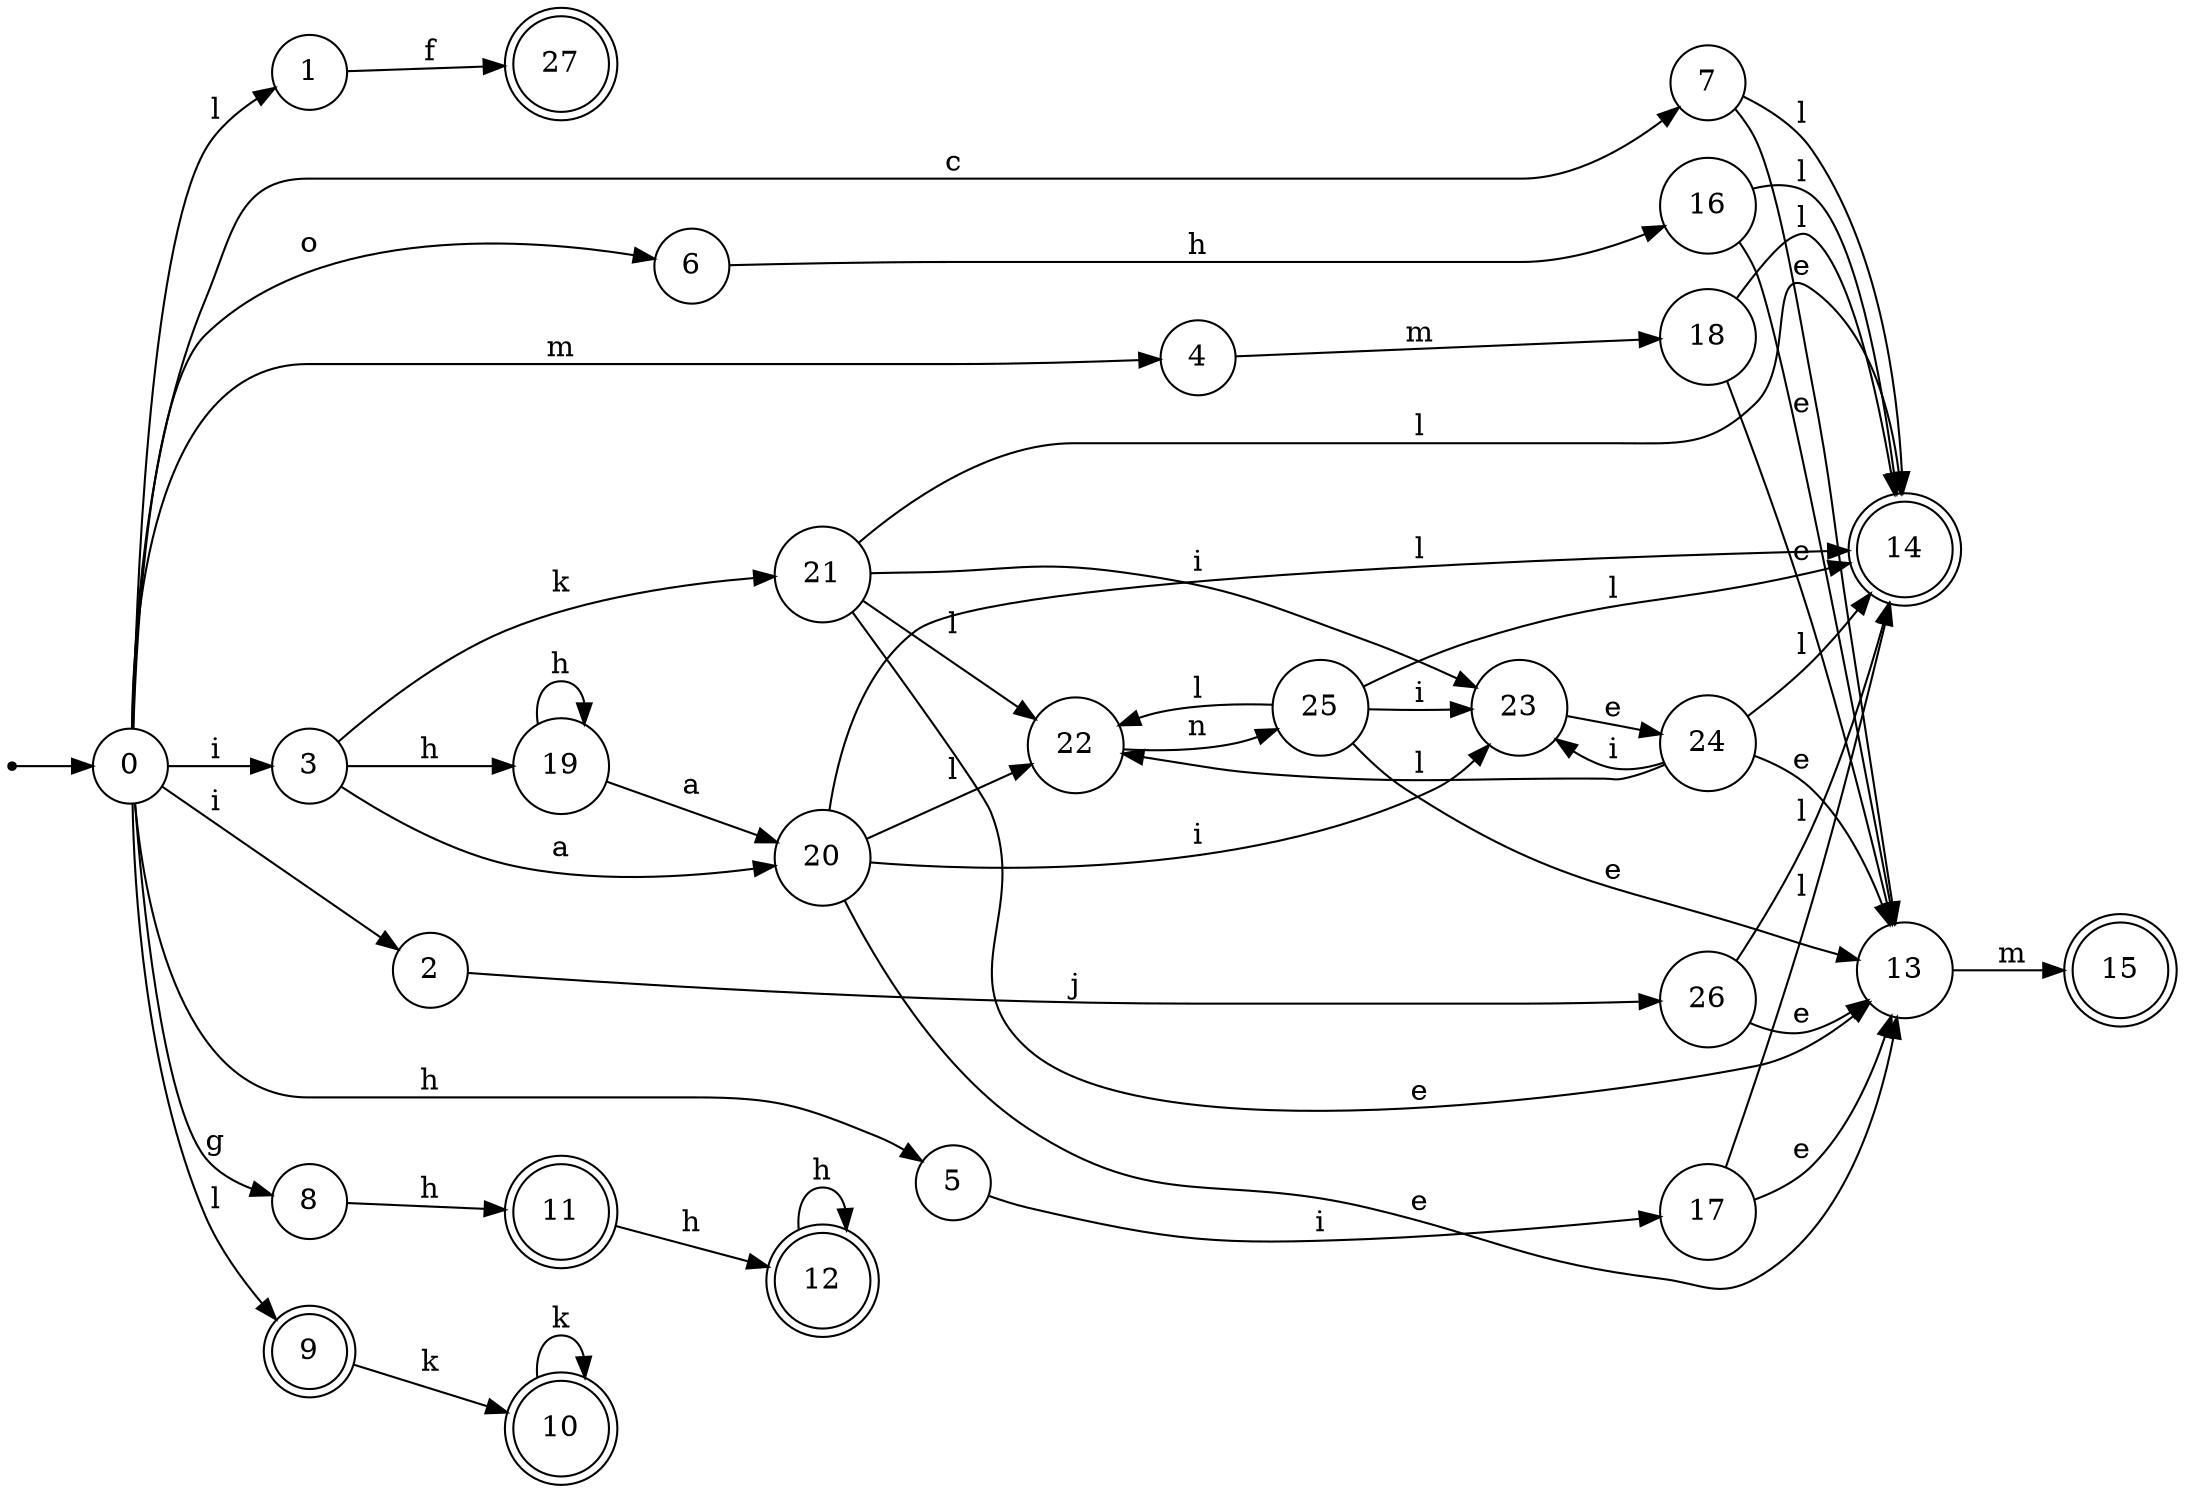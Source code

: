 digraph finite_state_machine {
rankdir=LR;
size="20,20";
node [shape = point]; "dummy0"
node [shape = circle]; "0";
"dummy0" -> "0";
node [shape = circle]; "1";
node [shape = circle]; "2";
node [shape = circle]; "3";
node [shape = circle]; "4";
node [shape = circle]; "5";
node [shape = circle]; "6";
node [shape = circle]; "7";
node [shape = circle]; "8";
node [shape = doublecircle]; "9";node [shape = doublecircle]; "10";node [shape = doublecircle]; "11";node [shape = doublecircle]; "12";node [shape = circle]; "13";
node [shape = doublecircle]; "14";node [shape = doublecircle]; "15";node [shape = circle]; "16";
node [shape = circle]; "17";
node [shape = circle]; "18";
node [shape = circle]; "19";
node [shape = circle]; "20";
node [shape = circle]; "21";
node [shape = circle]; "22";
node [shape = circle]; "23";
node [shape = circle]; "24";
node [shape = circle]; "25";
node [shape = circle]; "26";
node [shape = doublecircle]; "27";"0" -> "1" [label = "l"];
 "0" -> "9" [label = "l"];
 "0" -> "2" [label = "i"];
 "0" -> "3" [label = "i"];
 "0" -> "4" [label = "m"];
 "0" -> "5" [label = "h"];
 "0" -> "6" [label = "o"];
 "0" -> "7" [label = "c"];
 "0" -> "8" [label = "g"];
 "9" -> "10" [label = "k"];
 "10" -> "10" [label = "k"];
 "8" -> "11" [label = "h"];
 "11" -> "12" [label = "h"];
 "12" -> "12" [label = "h"];
 "7" -> "13" [label = "e"];
 "7" -> "14" [label = "l"];
 "13" -> "15" [label = "m"];
 "6" -> "16" [label = "h"];
 "16" -> "13" [label = "e"];
 "16" -> "14" [label = "l"];
 "5" -> "17" [label = "i"];
 "17" -> "13" [label = "e"];
 "17" -> "14" [label = "l"];
 "4" -> "18" [label = "m"];
 "18" -> "13" [label = "e"];
 "18" -> "14" [label = "l"];
 "3" -> "19" [label = "h"];
 "3" -> "20" [label = "a"];
 "3" -> "21" [label = "k"];
 "21" -> "22" [label = "l"];
 "21" -> "14" [label = "l"];
 "21" -> "23" [label = "i"];
 "21" -> "13" [label = "e"];
 "23" -> "24" [label = "e"];
 "24" -> "23" [label = "i"];
 "24" -> "22" [label = "l"];
 "24" -> "14" [label = "l"];
 "24" -> "13" [label = "e"];
 "22" -> "25" [label = "n"];
 "25" -> "22" [label = "l"];
 "25" -> "14" [label = "l"];
 "25" -> "23" [label = "i"];
 "25" -> "13" [label = "e"];
 "20" -> "22" [label = "l"];
 "20" -> "14" [label = "l"];
 "20" -> "23" [label = "i"];
 "20" -> "13" [label = "e"];
 "19" -> "19" [label = "h"];
 "19" -> "20" [label = "a"];
 "2" -> "26" [label = "j"];
 "26" -> "13" [label = "e"];
 "26" -> "14" [label = "l"];
 "1" -> "27" [label = "f"];
 }

